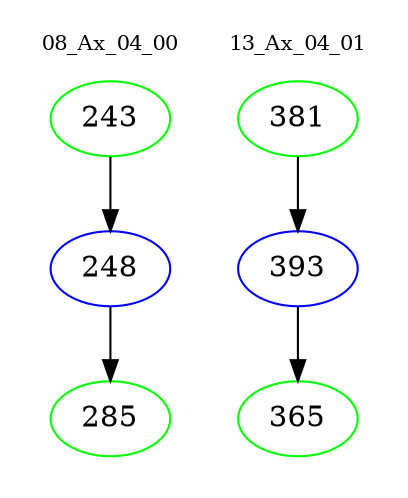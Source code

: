 digraph{
subgraph cluster_0 {
color = white
label = "08_Ax_04_00";
fontsize=10;
T0_243 [label="243", color="green"]
T0_243 -> T0_248 [color="black"]
T0_248 [label="248", color="blue"]
T0_248 -> T0_285 [color="black"]
T0_285 [label="285", color="green"]
}
subgraph cluster_1 {
color = white
label = "13_Ax_04_01";
fontsize=10;
T1_381 [label="381", color="green"]
T1_381 -> T1_393 [color="black"]
T1_393 [label="393", color="blue"]
T1_393 -> T1_365 [color="black"]
T1_365 [label="365", color="green"]
}
}
